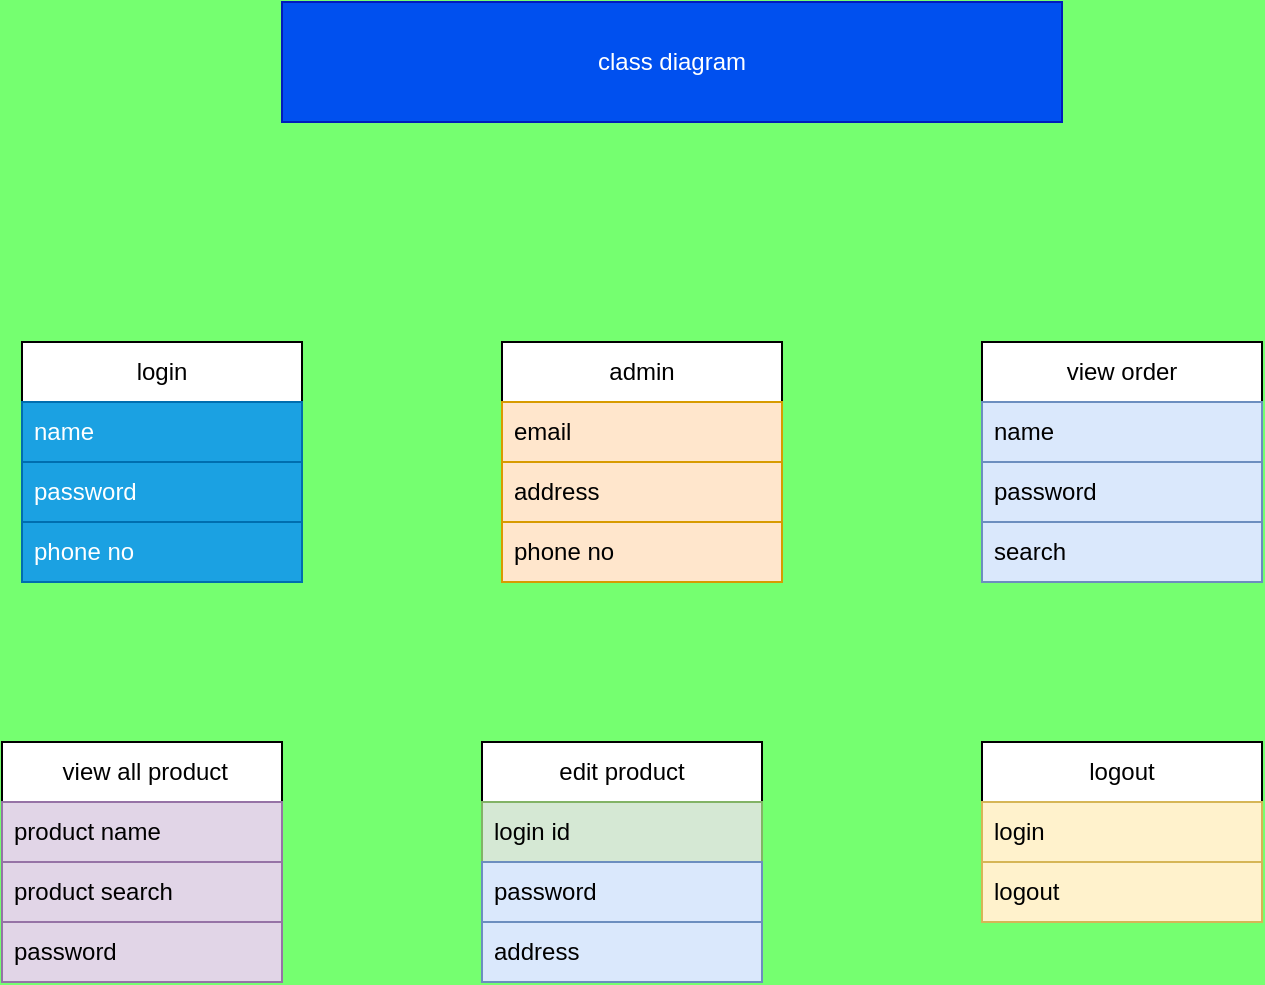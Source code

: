 <mxfile version="24.2.5" type="device">
  <diagram name="Page-1" id="_i2upOsrFPrkoXQ7qkmp">
    <mxGraphModel dx="880" dy="468" grid="1" gridSize="10" guides="1" tooltips="1" connect="1" arrows="1" fold="1" page="1" pageScale="1" pageWidth="850" pageHeight="1100" background="#75FF70" math="0" shadow="0">
      <root>
        <mxCell id="0" />
        <mxCell id="1" parent="0" />
        <mxCell id="wDgF-4udZDKYfOArvrmQ-1" value="login" style="swimlane;fontStyle=0;childLayout=stackLayout;horizontal=1;startSize=30;horizontalStack=0;resizeParent=1;resizeParentMax=0;resizeLast=0;collapsible=1;marginBottom=0;whiteSpace=wrap;html=1;" vertex="1" parent="1">
          <mxGeometry x="100" y="570" width="140" height="120" as="geometry" />
        </mxCell>
        <mxCell id="wDgF-4udZDKYfOArvrmQ-2" value="name" style="text;strokeColor=#006EAF;fillColor=#1ba1e2;align=left;verticalAlign=middle;spacingLeft=4;spacingRight=4;overflow=hidden;points=[[0,0.5],[1,0.5]];portConstraint=eastwest;rotatable=0;whiteSpace=wrap;html=1;fontColor=#ffffff;" vertex="1" parent="wDgF-4udZDKYfOArvrmQ-1">
          <mxGeometry y="30" width="140" height="30" as="geometry" />
        </mxCell>
        <mxCell id="wDgF-4udZDKYfOArvrmQ-3" value="password" style="text;strokeColor=#006EAF;fillColor=#1ba1e2;align=left;verticalAlign=middle;spacingLeft=4;spacingRight=4;overflow=hidden;points=[[0,0.5],[1,0.5]];portConstraint=eastwest;rotatable=0;whiteSpace=wrap;html=1;fontColor=#ffffff;" vertex="1" parent="wDgF-4udZDKYfOArvrmQ-1">
          <mxGeometry y="60" width="140" height="30" as="geometry" />
        </mxCell>
        <mxCell id="wDgF-4udZDKYfOArvrmQ-4" value="phone no" style="text;strokeColor=#006EAF;fillColor=#1ba1e2;align=left;verticalAlign=middle;spacingLeft=4;spacingRight=4;overflow=hidden;points=[[0,0.5],[1,0.5]];portConstraint=eastwest;rotatable=0;whiteSpace=wrap;html=1;fontColor=#ffffff;" vertex="1" parent="wDgF-4udZDKYfOArvrmQ-1">
          <mxGeometry y="90" width="140" height="30" as="geometry" />
        </mxCell>
        <mxCell id="wDgF-4udZDKYfOArvrmQ-5" value="admin" style="swimlane;fontStyle=0;childLayout=stackLayout;horizontal=1;startSize=30;horizontalStack=0;resizeParent=1;resizeParentMax=0;resizeLast=0;collapsible=1;marginBottom=0;whiteSpace=wrap;html=1;" vertex="1" parent="1">
          <mxGeometry x="340" y="570" width="140" height="120" as="geometry" />
        </mxCell>
        <mxCell id="wDgF-4udZDKYfOArvrmQ-6" value="email" style="text;strokeColor=#d79b00;fillColor=#ffe6cc;align=left;verticalAlign=middle;spacingLeft=4;spacingRight=4;overflow=hidden;points=[[0,0.5],[1,0.5]];portConstraint=eastwest;rotatable=0;whiteSpace=wrap;html=1;" vertex="1" parent="wDgF-4udZDKYfOArvrmQ-5">
          <mxGeometry y="30" width="140" height="30" as="geometry" />
        </mxCell>
        <mxCell id="wDgF-4udZDKYfOArvrmQ-7" value="address" style="text;strokeColor=#d79b00;fillColor=#ffe6cc;align=left;verticalAlign=middle;spacingLeft=4;spacingRight=4;overflow=hidden;points=[[0,0.5],[1,0.5]];portConstraint=eastwest;rotatable=0;whiteSpace=wrap;html=1;" vertex="1" parent="wDgF-4udZDKYfOArvrmQ-5">
          <mxGeometry y="60" width="140" height="30" as="geometry" />
        </mxCell>
        <mxCell id="wDgF-4udZDKYfOArvrmQ-8" value="phone no" style="text;strokeColor=#d79b00;fillColor=#ffe6cc;align=left;verticalAlign=middle;spacingLeft=4;spacingRight=4;overflow=hidden;points=[[0,0.5],[1,0.5]];portConstraint=eastwest;rotatable=0;whiteSpace=wrap;html=1;" vertex="1" parent="wDgF-4udZDKYfOArvrmQ-5">
          <mxGeometry y="90" width="140" height="30" as="geometry" />
        </mxCell>
        <mxCell id="wDgF-4udZDKYfOArvrmQ-9" value="view order" style="swimlane;fontStyle=0;childLayout=stackLayout;horizontal=1;startSize=30;horizontalStack=0;resizeParent=1;resizeParentMax=0;resizeLast=0;collapsible=1;marginBottom=0;whiteSpace=wrap;html=1;" vertex="1" parent="1">
          <mxGeometry x="580" y="570" width="140" height="120" as="geometry" />
        </mxCell>
        <mxCell id="wDgF-4udZDKYfOArvrmQ-10" value="name" style="text;strokeColor=#6c8ebf;fillColor=#dae8fc;align=left;verticalAlign=middle;spacingLeft=4;spacingRight=4;overflow=hidden;points=[[0,0.5],[1,0.5]];portConstraint=eastwest;rotatable=0;whiteSpace=wrap;html=1;" vertex="1" parent="wDgF-4udZDKYfOArvrmQ-9">
          <mxGeometry y="30" width="140" height="30" as="geometry" />
        </mxCell>
        <mxCell id="wDgF-4udZDKYfOArvrmQ-11" value="password" style="text;strokeColor=#6c8ebf;fillColor=#dae8fc;align=left;verticalAlign=middle;spacingLeft=4;spacingRight=4;overflow=hidden;points=[[0,0.5],[1,0.5]];portConstraint=eastwest;rotatable=0;whiteSpace=wrap;html=1;" vertex="1" parent="wDgF-4udZDKYfOArvrmQ-9">
          <mxGeometry y="60" width="140" height="30" as="geometry" />
        </mxCell>
        <mxCell id="wDgF-4udZDKYfOArvrmQ-12" value="search" style="text;strokeColor=#6c8ebf;fillColor=#dae8fc;align=left;verticalAlign=middle;spacingLeft=4;spacingRight=4;overflow=hidden;points=[[0,0.5],[1,0.5]];portConstraint=eastwest;rotatable=0;whiteSpace=wrap;html=1;" vertex="1" parent="wDgF-4udZDKYfOArvrmQ-9">
          <mxGeometry y="90" width="140" height="30" as="geometry" />
        </mxCell>
        <mxCell id="wDgF-4udZDKYfOArvrmQ-13" value="&amp;nbsp;view all product" style="swimlane;fontStyle=0;childLayout=stackLayout;horizontal=1;startSize=30;horizontalStack=0;resizeParent=1;resizeParentMax=0;resizeLast=0;collapsible=1;marginBottom=0;whiteSpace=wrap;html=1;" vertex="1" parent="1">
          <mxGeometry x="90" y="770" width="140" height="120" as="geometry" />
        </mxCell>
        <mxCell id="wDgF-4udZDKYfOArvrmQ-14" value="product name" style="text;strokeColor=#9673a6;fillColor=#e1d5e7;align=left;verticalAlign=middle;spacingLeft=4;spacingRight=4;overflow=hidden;points=[[0,0.5],[1,0.5]];portConstraint=eastwest;rotatable=0;whiteSpace=wrap;html=1;" vertex="1" parent="wDgF-4udZDKYfOArvrmQ-13">
          <mxGeometry y="30" width="140" height="30" as="geometry" />
        </mxCell>
        <mxCell id="wDgF-4udZDKYfOArvrmQ-15" value="product search" style="text;strokeColor=#9673a6;fillColor=#e1d5e7;align=left;verticalAlign=middle;spacingLeft=4;spacingRight=4;overflow=hidden;points=[[0,0.5],[1,0.5]];portConstraint=eastwest;rotatable=0;whiteSpace=wrap;html=1;" vertex="1" parent="wDgF-4udZDKYfOArvrmQ-13">
          <mxGeometry y="60" width="140" height="30" as="geometry" />
        </mxCell>
        <mxCell id="wDgF-4udZDKYfOArvrmQ-16" value="password" style="text;strokeColor=#9673a6;fillColor=#e1d5e7;align=left;verticalAlign=middle;spacingLeft=4;spacingRight=4;overflow=hidden;points=[[0,0.5],[1,0.5]];portConstraint=eastwest;rotatable=0;whiteSpace=wrap;html=1;" vertex="1" parent="wDgF-4udZDKYfOArvrmQ-13">
          <mxGeometry y="90" width="140" height="30" as="geometry" />
        </mxCell>
        <mxCell id="wDgF-4udZDKYfOArvrmQ-17" value="edit product" style="swimlane;fontStyle=0;childLayout=stackLayout;horizontal=1;startSize=30;horizontalStack=0;resizeParent=1;resizeParentMax=0;resizeLast=0;collapsible=1;marginBottom=0;whiteSpace=wrap;html=1;" vertex="1" parent="1">
          <mxGeometry x="330" y="770" width="140" height="120" as="geometry" />
        </mxCell>
        <mxCell id="wDgF-4udZDKYfOArvrmQ-18" value="login id" style="text;strokeColor=#82b366;fillColor=#d5e8d4;align=left;verticalAlign=middle;spacingLeft=4;spacingRight=4;overflow=hidden;points=[[0,0.5],[1,0.5]];portConstraint=eastwest;rotatable=0;whiteSpace=wrap;html=1;" vertex="1" parent="wDgF-4udZDKYfOArvrmQ-17">
          <mxGeometry y="30" width="140" height="30" as="geometry" />
        </mxCell>
        <mxCell id="wDgF-4udZDKYfOArvrmQ-19" value="password" style="text;strokeColor=#6c8ebf;fillColor=#dae8fc;align=left;verticalAlign=middle;spacingLeft=4;spacingRight=4;overflow=hidden;points=[[0,0.5],[1,0.5]];portConstraint=eastwest;rotatable=0;whiteSpace=wrap;html=1;" vertex="1" parent="wDgF-4udZDKYfOArvrmQ-17">
          <mxGeometry y="60" width="140" height="30" as="geometry" />
        </mxCell>
        <mxCell id="wDgF-4udZDKYfOArvrmQ-20" value="address" style="text;strokeColor=#6c8ebf;fillColor=#dae8fc;align=left;verticalAlign=middle;spacingLeft=4;spacingRight=4;overflow=hidden;points=[[0,0.5],[1,0.5]];portConstraint=eastwest;rotatable=0;whiteSpace=wrap;html=1;" vertex="1" parent="wDgF-4udZDKYfOArvrmQ-17">
          <mxGeometry y="90" width="140" height="30" as="geometry" />
        </mxCell>
        <mxCell id="wDgF-4udZDKYfOArvrmQ-25" value="logout" style="swimlane;fontStyle=0;childLayout=stackLayout;horizontal=1;startSize=30;horizontalStack=0;resizeParent=1;resizeParentMax=0;resizeLast=0;collapsible=1;marginBottom=0;whiteSpace=wrap;html=1;" vertex="1" parent="1">
          <mxGeometry x="580" y="770" width="140" height="90" as="geometry" />
        </mxCell>
        <mxCell id="wDgF-4udZDKYfOArvrmQ-26" value="login" style="text;strokeColor=#d6b656;fillColor=#fff2cc;align=left;verticalAlign=middle;spacingLeft=4;spacingRight=4;overflow=hidden;points=[[0,0.5],[1,0.5]];portConstraint=eastwest;rotatable=0;whiteSpace=wrap;html=1;" vertex="1" parent="wDgF-4udZDKYfOArvrmQ-25">
          <mxGeometry y="30" width="140" height="30" as="geometry" />
        </mxCell>
        <mxCell id="wDgF-4udZDKYfOArvrmQ-27" value="logout" style="text;strokeColor=#d6b656;fillColor=#fff2cc;align=left;verticalAlign=middle;spacingLeft=4;spacingRight=4;overflow=hidden;points=[[0,0.5],[1,0.5]];portConstraint=eastwest;rotatable=0;whiteSpace=wrap;html=1;" vertex="1" parent="wDgF-4udZDKYfOArvrmQ-25">
          <mxGeometry y="60" width="140" height="30" as="geometry" />
        </mxCell>
        <mxCell id="wDgF-4udZDKYfOArvrmQ-31" value="class diagram" style="rounded=0;whiteSpace=wrap;html=1;fillColor=#0050ef;fontColor=#ffffff;strokeColor=#001DBC;" vertex="1" parent="1">
          <mxGeometry x="230" y="400" width="390" height="60" as="geometry" />
        </mxCell>
      </root>
    </mxGraphModel>
  </diagram>
</mxfile>
